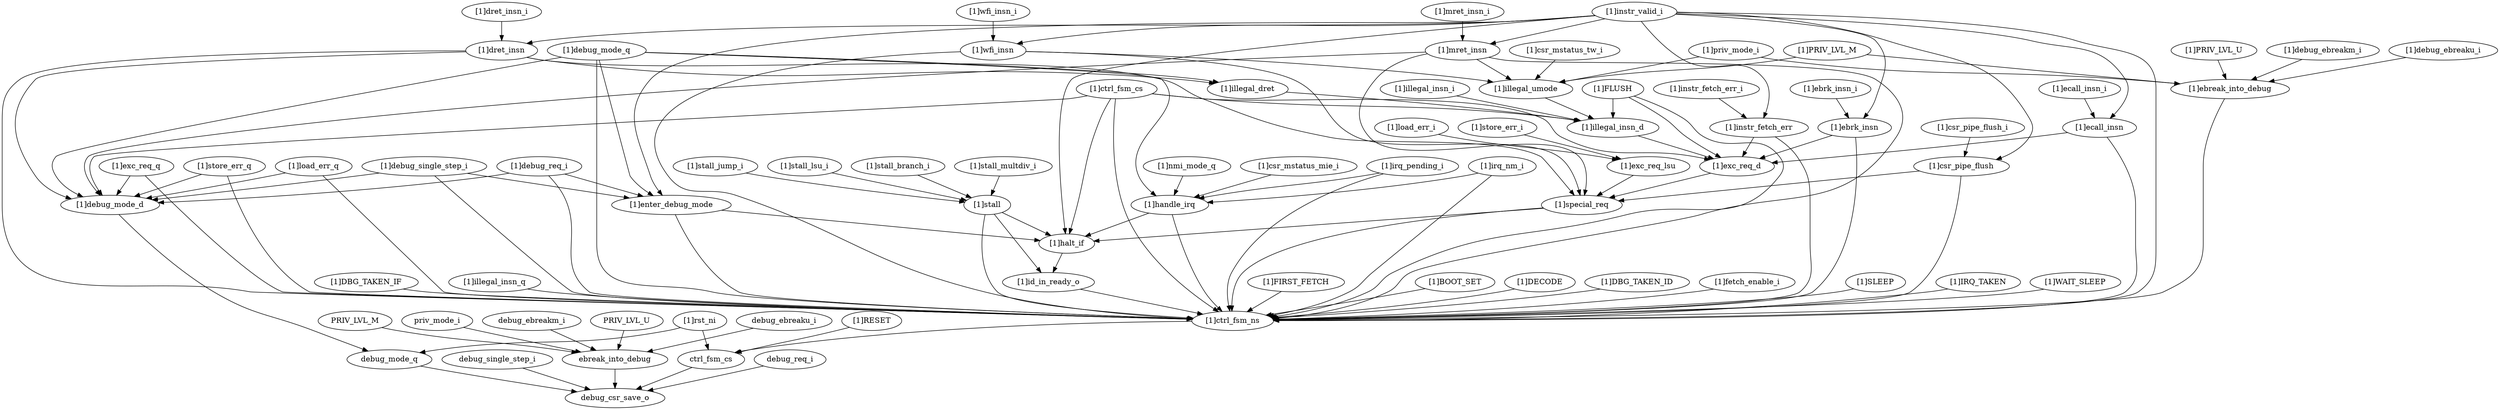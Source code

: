 strict digraph "" {
	"[1]csr_mstatus_tw_i"	 [complexity=36,
		importance=0.441575492988,
		rank=0.0122659859163];
	"[1]illegal_umode"	 [complexity=30,
		importance=0.436577876821,
		rank=0.014552595894];
	"[1]csr_mstatus_tw_i" -> "[1]illegal_umode";
	"[1]stall"	 [complexity=12,
		importance=0.398544886344,
		rank=0.033212073862];
	"[1]halt_if"	 [complexity=7,
		importance=0.127850889108,
		rank=0.0182644127297];
	"[1]stall" -> "[1]halt_if";
	"[1]id_in_ready_o"	 [complexity=4,
		importance=0.114326597419,
		rank=0.0285816493547];
	"[1]stall" -> "[1]id_in_ready_o";
	"[1]ctrl_fsm_ns"	 [complexity=3,
		importance=0.105010195927,
		rank=0.0350033986422];
	"[1]stall" -> "[1]ctrl_fsm_ns";
	debug_csr_save_o	 [complexity=0,
		importance=0.00665049124133,
		rank=0.0];
	"[1]DBG_TAKEN_IF"	 [complexity=9,
		importance=0.320028203946,
		rank=0.0355586893274];
	"[1]DBG_TAKEN_IF" -> "[1]ctrl_fsm_ns";
	"[1]PRIV_LVL_U"	 [complexity=12,
		importance=0.124167147543,
		rank=0.0103472622952];
	"[1]ebreak_into_debug"	 [complexity=5,
		importance=0.119169531376,
		rank=0.0238339062752];
	"[1]PRIV_LVL_U" -> "[1]ebreak_into_debug";
	"[1]ebreak_into_debug" -> "[1]ctrl_fsm_ns";
	"[1]debug_mode_d"	 [complexity=4,
		importance=0.0225443584875,
		rank=0.00563608962188];
	debug_mode_q	 [complexity=2,
		importance=0.0155182837101,
		rank=0.00775914185504];
	"[1]debug_mode_d" -> debug_mode_q;
	"[1]dret_insn_i"	 [complexity=36,
		importance=0.444521987805,
		rank=0.0123478329946];
	"[1]dret_insn"	 [complexity=33,
		importance=0.439524371638,
		rank=0.0133189203527];
	"[1]dret_insn_i" -> "[1]dret_insn";
	"[1]stall_multdiv_i"	 [complexity=17,
		importance=0.403542502511,
		rank=0.0237377942653];
	"[1]stall_multdiv_i" -> "[1]stall";
	"[1]illegal_insn_i"	 [complexity=30,
		importance=0.43113627913,
		rank=0.0143712093043];
	"[1]illegal_insn_d"	 [complexity=24,
		importance=0.426138662963,
		rank=0.0177557776235];
	"[1]illegal_insn_i" -> "[1]illegal_insn_d";
	"[1]PRIV_LVL_M"	 [complexity=12,
		importance=0.124167147543,
		rank=0.0103472622952];
	"[1]PRIV_LVL_M" -> "[1]ebreak_into_debug";
	"[1]PRIV_LVL_M" -> "[1]illegal_umode";
	"[1]exc_req_d"	 [complexity=17,
		importance=0.409647332993,
		rank=0.0240969019408];
	"[1]illegal_insn_d" -> "[1]exc_req_d";
	"[1]debug_single_step_i"	 [complexity=17,
		importance=0.522039292309,
		rank=0.0307081936652];
	"[1]debug_single_step_i" -> "[1]debug_mode_d";
	"[1]debug_single_step_i" -> "[1]ctrl_fsm_ns";
	"[1]enter_debug_mode"	 [complexity=12,
		importance=0.517041676143,
		rank=0.0430868063452];
	"[1]debug_single_step_i" -> "[1]enter_debug_mode";
	"[1]handle_irq"	 [complexity=12,
		importance=0.392914531466,
		rank=0.0327428776222];
	"[1]handle_irq" -> "[1]halt_if";
	"[1]handle_irq" -> "[1]ctrl_fsm_ns";
	debug_single_step_i	 [complexity=2,
		importance=0.0182985986493,
		rank=0.00914929932466];
	debug_single_step_i -> debug_csr_save_o;
	"[1]illegal_insn_q"	 [complexity=4,
		importance=0.114487698642,
		rank=0.0286219246605];
	"[1]illegal_insn_q" -> "[1]ctrl_fsm_ns";
	"[1]ctrl_fsm_cs"	 [complexity=30,
		importance=0.459731285871,
		rank=0.0153243761957];
	"[1]ctrl_fsm_cs" -> "[1]debug_mode_d";
	"[1]ctrl_fsm_cs" -> "[1]illegal_insn_d";
	"[1]ctrl_fsm_cs" -> "[1]halt_if";
	"[1]ctrl_fsm_cs" -> "[1]ctrl_fsm_ns";
	"[1]ctrl_fsm_cs" -> "[1]exc_req_d";
	"[1]instr_valid_i"	 [complexity=27,
		importance=0.422307792754,
		rank=0.0156410293613];
	"[1]instr_fetch_err"	 [complexity=24,
		importance=0.417310176588,
		rank=0.0173879240245];
	"[1]instr_valid_i" -> "[1]instr_fetch_err";
	"[1]instr_valid_i" -> "[1]halt_if";
	"[1]ebrk_insn"	 [complexity=24,
		importance=0.417310176588,
		rank=0.0173879240245];
	"[1]instr_valid_i" -> "[1]ebrk_insn";
	"[1]wfi_insn"	 [complexity=36,
		importance=0.444240720416,
		rank=0.0123400200115];
	"[1]instr_valid_i" -> "[1]wfi_insn";
	"[1]instr_valid_i" -> "[1]ctrl_fsm_ns";
	"[1]instr_valid_i" -> "[1]dret_insn";
	"[1]ecall_insn"	 [complexity=24,
		importance=0.417310176588,
		rank=0.0173879240245];
	"[1]instr_valid_i" -> "[1]ecall_insn";
	"[1]instr_valid_i" -> "[1]enter_debug_mode";
	"[1]csr_pipe_flush"	 [complexity=17,
		importance=0.406368558353,
		rank=0.0239040328443];
	"[1]instr_valid_i" -> "[1]csr_pipe_flush";
	"[1]mret_insn"	 [complexity=36,
		importance=0.444240720416,
		rank=0.0123400200115];
	"[1]instr_valid_i" -> "[1]mret_insn";
	"[1]csr_mstatus_mie_i"	 [complexity=18,
		importance=0.397912147633,
		rank=0.022106230424];
	"[1]csr_mstatus_mie_i" -> "[1]handle_irq";
	"[1]instr_fetch_err" -> "[1]ctrl_fsm_ns";
	"[1]instr_fetch_err" -> "[1]exc_req_d";
	PRIV_LVL_U	 [complexity=9,
		importance=0.0258074428574,
		rank=0.00286749365082];
	ebreak_into_debug	 [complexity=2,
		importance=0.0208098266908,
		rank=0.0104049133454];
	PRIV_LVL_U -> ebreak_into_debug;
	"[1]debug_mode_q"	 [complexity=33,
		importance=0.440729320512,
		rank=0.0133554339549];
	"[1]debug_mode_q" -> "[1]debug_mode_d";
	"[1]debug_mode_q" -> "[1]handle_irq";
	"[1]illegal_dret"	 [complexity=30,
		importance=0.431861528044,
		rank=0.0143953842681];
	"[1]debug_mode_q" -> "[1]illegal_dret";
	"[1]debug_mode_q" -> "[1]ctrl_fsm_ns";
	"[1]debug_mode_q" -> "[1]enter_debug_mode";
	"[1]irq_pending_i"	 [complexity=18,
		importance=0.397912147633,
		rank=0.022106230424];
	"[1]irq_pending_i" -> "[1]handle_irq";
	"[1]irq_pending_i" -> "[1]ctrl_fsm_ns";
	"[1]halt_if" -> "[1]id_in_ready_o";
	"[1]stall_jump_i"	 [complexity=17,
		importance=0.403542502511,
		rank=0.0237377942653];
	"[1]stall_jump_i" -> "[1]stall";
	"[1]id_in_ready_o" -> "[1]ctrl_fsm_ns";
	"[1]priv_mode_i"	 [complexity=12,
		importance=0.124167147543,
		rank=0.0103472622952];
	"[1]priv_mode_i" -> "[1]ebreak_into_debug";
	"[1]priv_mode_i" -> "[1]illegal_umode";
	"[1]special_req"	 [complexity=10,
		importance=0.398705714759,
		rank=0.0398705714759];
	"[1]special_req" -> "[1]halt_if";
	"[1]special_req" -> "[1]ctrl_fsm_ns";
	"[1]instr_fetch_err_i"	 [complexity=27,
		importance=0.422307792754,
		rank=0.0156410293613];
	"[1]instr_fetch_err_i" -> "[1]instr_fetch_err";
	"[1]FIRST_FETCH"	 [complexity=7,
		importance=0.21501800802,
		rank=0.0307168582885];
	"[1]FIRST_FETCH" -> "[1]ctrl_fsm_ns";
	"[1]exc_req_q"	 [complexity=6,
		importance=0.323120459331,
		rank=0.0538534098885];
	"[1]exc_req_q" -> "[1]debug_mode_d";
	"[1]exc_req_q" -> "[1]ctrl_fsm_ns";
	"[1]debug_req_i"	 [complexity=17,
		importance=0.522039292309,
		rank=0.0307081936652];
	"[1]debug_req_i" -> "[1]debug_mode_d";
	"[1]debug_req_i" -> "[1]ctrl_fsm_ns";
	"[1]debug_req_i" -> "[1]enter_debug_mode";
	"[1]store_err_q"	 [complexity=6,
		importance=0.323508596384,
		rank=0.0539180993973];
	"[1]store_err_q" -> "[1]debug_mode_d";
	"[1]store_err_q" -> "[1]ctrl_fsm_ns";
	"[1]debug_ebreakm_i"	 [complexity=12,
		importance=0.124167147543,
		rank=0.0103472622952];
	"[1]debug_ebreakm_i" -> "[1]ebreak_into_debug";
	"[1]store_err_i"	 [complexity=20,
		importance=0.411199597805,
		rank=0.0205599798903];
	"[1]exc_req_lsu"	 [complexity=17,
		importance=0.406201981639,
		rank=0.023894234214];
	"[1]store_err_i" -> "[1]exc_req_lsu";
	"[1]BOOT_SET"	 [complexity=5,
		importance=0.110007812093,
		rank=0.0220015624186];
	"[1]BOOT_SET" -> "[1]ctrl_fsm_ns";
	debug_ebreaku_i	 [complexity=9,
		importance=0.0258074428574,
		rank=0.00286749365082];
	debug_ebreaku_i -> ebreak_into_debug;
	"[1]rst_ni"	 [complexity=2,
		importance=0.11208580943,
		rank=0.0560429047149];
	"[1]rst_ni" -> debug_mode_q;
	ctrl_fsm_cs	 [complexity=1,
		importance=0.0535440966316,
		rank=0.0535440966316];
	"[1]rst_ni" -> ctrl_fsm_cs;
	PRIV_LVL_M	 [complexity=9,
		importance=0.0258074428574,
		rank=0.00286749365082];
	PRIV_LVL_M -> ebreak_into_debug;
	"[1]debug_ebreaku_i"	 [complexity=12,
		importance=0.124167147543,
		rank=0.0103472622952];
	"[1]debug_ebreaku_i" -> "[1]ebreak_into_debug";
	"[1]ebrk_insn" -> "[1]ctrl_fsm_ns";
	"[1]ebrk_insn" -> "[1]exc_req_d";
	debug_req_i	 [complexity=2,
		importance=0.0182985986493,
		rank=0.00914929932466];
	debug_req_i -> debug_csr_save_o;
	"[1]ebrk_insn_i"	 [complexity=27,
		importance=0.422307792754,
		rank=0.0156410293613];
	"[1]ebrk_insn_i" -> "[1]ebrk_insn";
	debug_mode_q -> debug_csr_save_o;
	"[1]DECODE"	 [complexity=13,
		importance=1.05509957543,
		rank=0.0811615058025];
	"[1]DECODE" -> "[1]ctrl_fsm_ns";
	"[1]illegal_dret" -> "[1]illegal_insn_d";
	"[1]DBG_TAKEN_ID"	 [complexity=5,
		importance=0.110007812093,
		rank=0.0220015624186];
	"[1]DBG_TAKEN_ID" -> "[1]ctrl_fsm_ns";
	"[1]fetch_enable_i"	 [complexity=4,
		importance=0.110007812093,
		rank=0.0275019530233];
	"[1]fetch_enable_i" -> "[1]ctrl_fsm_ns";
	"[1]wfi_insn" -> "[1]special_req";
	"[1]wfi_insn" -> "[1]ctrl_fsm_ns";
	"[1]wfi_insn" -> "[1]illegal_umode";
	"[1]mret_insn_i"	 [complexity=39,
		importance=0.449238336582,
		rank=0.0115189317072];
	"[1]mret_insn_i" -> "[1]mret_insn";
	ctrl_fsm_cs -> debug_csr_save_o;
	"[1]ctrl_fsm_ns" -> ctrl_fsm_cs;
	"[1]stall_lsu_i"	 [complexity=17,
		importance=0.403542502511,
		rank=0.0237377942653];
	"[1]stall_lsu_i" -> "[1]stall";
	"[1]exc_req_d" -> "[1]special_req";
	"[1]irq_nm_i"	 [complexity=18,
		importance=0.397912147633,
		rank=0.022106230424];
	"[1]irq_nm_i" -> "[1]handle_irq";
	"[1]irq_nm_i" -> "[1]ctrl_fsm_ns";
	"[1]stall_branch_i"	 [complexity=17,
		importance=0.403542502511,
		rank=0.0237377942653];
	"[1]stall_branch_i" -> "[1]stall";
	"[1]RESET"	 [complexity=3,
		importance=0.0585417127982,
		rank=0.0195139042661];
	"[1]RESET" -> ctrl_fsm_cs;
	"[1]csr_pipe_flush_i"	 [complexity=20,
		importance=0.41136617452,
		rank=0.020568308726];
	"[1]csr_pipe_flush_i" -> "[1]csr_pipe_flush";
	"[1]wfi_insn_i"	 [complexity=39,
		importance=0.449238336582,
		rank=0.0115189317072];
	"[1]wfi_insn_i" -> "[1]wfi_insn";
	"[1]FLUSH"	 [complexity=30,
		importance=0.43113627913,
		rank=0.0143712093043];
	"[1]FLUSH" -> "[1]illegal_insn_d";
	"[1]FLUSH" -> "[1]ctrl_fsm_ns";
	"[1]FLUSH" -> "[1]exc_req_d";
	ebreak_into_debug -> debug_csr_save_o;
	"[1]illegal_umode" -> "[1]illegal_insn_d";
	"[1]dret_insn" -> "[1]debug_mode_d";
	"[1]dret_insn" -> "[1]special_req";
	"[1]dret_insn" -> "[1]illegal_dret";
	"[1]dret_insn" -> "[1]ctrl_fsm_ns";
	"[1]ecall_insn" -> "[1]ctrl_fsm_ns";
	"[1]ecall_insn" -> "[1]exc_req_d";
	priv_mode_i	 [complexity=9,
		importance=0.0258074428574,
		rank=0.00286749365082];
	priv_mode_i -> ebreak_into_debug;
	"[1]SLEEP"	 [complexity=5,
		importance=0.110007812093,
		rank=0.0220015624186];
	"[1]SLEEP" -> "[1]ctrl_fsm_ns";
	"[1]load_err_q"	 [complexity=6,
		importance=0.323508596384,
		rank=0.0539180993973];
	"[1]load_err_q" -> "[1]debug_mode_d";
	"[1]load_err_q" -> "[1]ctrl_fsm_ns";
	"[1]enter_debug_mode" -> "[1]halt_if";
	"[1]enter_debug_mode" -> "[1]ctrl_fsm_ns";
	"[1]IRQ_TAKEN"	 [complexity=9,
		importance=0.320028203946,
		rank=0.0355586893274];
	"[1]IRQ_TAKEN" -> "[1]ctrl_fsm_ns";
	debug_ebreakm_i	 [complexity=9,
		importance=0.0258074428574,
		rank=0.00286749365082];
	debug_ebreakm_i -> ebreak_into_debug;
	"[1]load_err_i"	 [complexity=20,
		importance=0.411199597805,
		rank=0.0205599798903];
	"[1]load_err_i" -> "[1]exc_req_lsu";
	"[1]nmi_mode_q"	 [complexity=18,
		importance=0.402072706358,
		rank=0.0223373725754];
	"[1]nmi_mode_q" -> "[1]handle_irq";
	"[1]exc_req_lsu" -> "[1]special_req";
	"[1]csr_pipe_flush" -> "[1]special_req";
	"[1]csr_pipe_flush" -> "[1]ctrl_fsm_ns";
	"[1]mret_insn" -> "[1]debug_mode_d";
	"[1]mret_insn" -> "[1]special_req";
	"[1]mret_insn" -> "[1]ctrl_fsm_ns";
	"[1]mret_insn" -> "[1]illegal_umode";
	"[1]ecall_insn_i"	 [complexity=27,
		importance=0.422307792754,
		rank=0.0156410293613];
	"[1]ecall_insn_i" -> "[1]ecall_insn";
	"[1]WAIT_SLEEP"	 [complexity=5,
		importance=0.110007812093,
		rank=0.0220015624186];
	"[1]WAIT_SLEEP" -> "[1]ctrl_fsm_ns";
}
